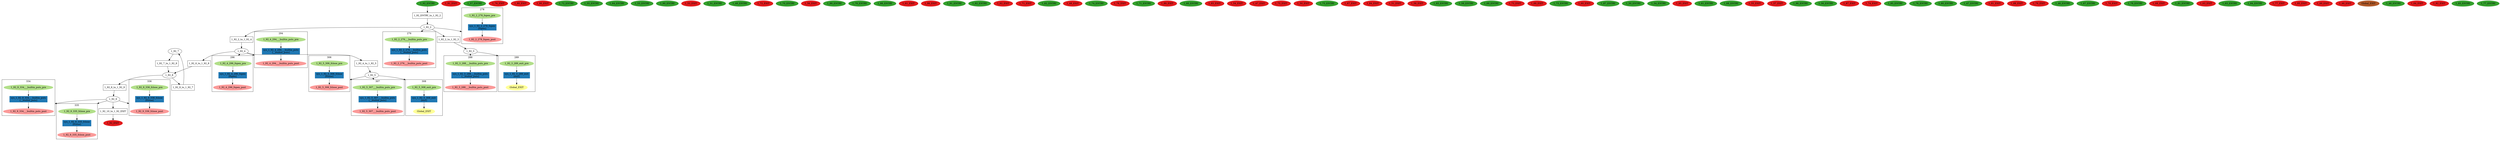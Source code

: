 digraph model { 
compound=true; 
node  [style="filled", colorscheme="paired12"];  "1_92_7" [shape=ellipse, style=""];
  "1_91_EXIT" [shape=ellipse, color=6, style=filled];
  "1_92_5" [shape=ellipse, style=""];
subgraph "cluster_1_92_5_306" { 
label="306"  "1_92_5_306_fclose_post" [shape=ellipse, style=""];
  "1_92_5_306_fclose_pre" [shape=ellipse, style=""];
  "sys_1_92_5_306_fclose" [shape=box, style=""];
  "sys_1_92_5_306_fclose" [color=2, style=filled];
  "sys_1_92_5_306_fclose" [label="sys_1_92_5_306_fclose\n[fclose]"];
  "1_92_5_306_fclose_pre" -> "sys_1_92_5_306_fclose" [label="", arrowhead="normal"];
  "sys_1_92_5_306_fclose" -> "1_92_5_306_fclose_post" [label="", arrowhead="normal"];
}
  "1_92_5" -> "1_92_5_306_fclose_post" [lhead="cluster_1_92_5_306"];
  "1_92_5_306_fclose_pre" [color=3, style=filled];
  "1_92_5_306_fclose_post" [color=5, style=filled];
subgraph "cluster_1_92_5_307" { 
label="307"  "1_92_5_307___builtin_puts_pre" [shape=ellipse, style=""];
  "1_92_5_307___builtin_puts_post" [shape=ellipse, style=""];
  "sys_1_92_5_307___builtin_puts" [shape=box, style=""];
  "sys_1_92_5_307___builtin_puts" [color=2, style=filled];
  "sys_1_92_5_307___builtin_puts" [label="sys_1_92_5_307___builtin_puts\n[__builtin_puts]"];
  "sys_1_92_5_307___builtin_puts" -> "1_92_5_307___builtin_puts_post" [label="", arrowhead="normal"];
  "1_92_5_307___builtin_puts_pre" -> "sys_1_92_5_307___builtin_puts" [label="", arrowhead="normal"];
}
  "1_92_5" -> "1_92_5_307___builtin_puts_pre" [lhead="cluster_1_92_5_307"];
  "1_92_5_307___builtin_puts_pre" [color=3, style=filled];
  "1_92_5_307___builtin_puts_post" [color=5, style=filled];
subgraph "cluster_1_92_5_308" { 
label="308"  "1_92_5_308_exit_pre" [shape=ellipse, style=""];
  "sys_1_92_5_308_exit_target_ref" [label="Global_EXIT", shape=ellipse, color=11, style=filled];
  "sys_1_92_5_308_exit" [shape=box, style=""];
  "sys_1_92_5_308_exit" [color=2, style=filled];
  "sys_1_92_5_308_exit" [label="sys_1_92_5_308_exit\n[exit]"];
  "1_92_5_308_exit_pre" -> "sys_1_92_5_308_exit" [label="", arrowhead="normal"];
  "sys_1_92_5_308_exit" -> "sys_1_92_5_308_exit_target_ref" [label="", arrowhead="normal"];
}
  "1_92_5" -> "1_92_5_308_exit_pre" [lhead="cluster_1_92_5_308"];
  "1_92_5_308_exit_pre" [color=3, style=filled];
  "1_92_4" [shape=ellipse, style=""];
subgraph "cluster_1_92_4_294" { 
label="294"  "1_92_4_294___builtin_puts_post" [shape=ellipse, style=""];
  "1_92_4_294___builtin_puts_pre" [shape=ellipse, style=""];
  "sys_1_92_4_294___builtin_puts" [shape=box, style=""];
  "sys_1_92_4_294___builtin_puts" [color=2, style=filled];
  "sys_1_92_4_294___builtin_puts" [label="sys_1_92_4_294___builtin_puts\n[__builtin_puts]"];
  "sys_1_92_4_294___builtin_puts" -> "1_92_4_294___builtin_puts_post" [label="", arrowhead="normal"];
  "1_92_4_294___builtin_puts_pre" -> "sys_1_92_4_294___builtin_puts" [label="", arrowhead="normal"];
}
  "1_92_4" -> "1_92_4_294___builtin_puts_post" [lhead="cluster_1_92_4_294"];
  "1_92_4_294___builtin_puts_pre" [color=3, style=filled];
  "1_92_4_294___builtin_puts_post" [color=5, style=filled];
subgraph "cluster_1_92_4_296" { 
label="296"  "1_92_4_296_fopen_pre" [shape=ellipse, style=""];
  "1_92_4_296_fopen_post" [shape=ellipse, style=""];
  "sys_1_92_4_296_fopen" [shape=box, style=""];
  "sys_1_92_4_296_fopen" [color=2, style=filled];
  "sys_1_92_4_296_fopen" [label="sys_1_92_4_296_fopen\n[fopen]"];
  "1_92_4_296_fopen_pre" -> "sys_1_92_4_296_fopen" [label="", arrowhead="normal"];
  "sys_1_92_4_296_fopen" -> "1_92_4_296_fopen_post" [label="", arrowhead="normal"];
}
  "1_92_4" -> "1_92_4_296_fopen_pre" [lhead="cluster_1_92_4_296"];
  "1_92_4_296_fopen_pre" [color=3, style=filled];
  "1_92_4_296_fopen_post" [color=5, style=filled];
  "1_57_ENTRY" [shape=ellipse, color=4, style=filled];
  "1_76_EXIT" [shape=ellipse, color=6, style=filled];
  "1_92_3" [shape=ellipse, style=""];
subgraph "cluster_1_92_3_288" { 
label="288"  "1_92_3_288___builtin_puts_pre" [shape=ellipse, style=""];
  "1_92_3_288___builtin_puts_post" [shape=ellipse, style=""];
  "sys_1_92_3_288___builtin_puts" [shape=box, style=""];
  "sys_1_92_3_288___builtin_puts" [color=2, style=filled];
  "sys_1_92_3_288___builtin_puts" [label="sys_1_92_3_288___builtin_puts\n[__builtin_puts]"];
  "sys_1_92_3_288___builtin_puts" -> "1_92_3_288___builtin_puts_post" [label="", arrowhead="normal"];
  "1_92_3_288___builtin_puts_pre" -> "sys_1_92_3_288___builtin_puts" [label="", arrowhead="normal"];
}
  "1_92_3" -> "1_92_3_288___builtin_puts_pre" [lhead="cluster_1_92_3_288"];
  "1_92_3_288___builtin_puts_pre" [color=3, style=filled];
  "1_92_3_288___builtin_puts_post" [color=5, style=filled];
subgraph "cluster_1_92_3_289" { 
label="289"  "1_92_3_289_exit_pre" [shape=ellipse, style=""];
  "sys_1_92_3_289_exit_target_ref" [label="Global_EXIT", shape=ellipse, color=11, style=filled];
  "sys_1_92_3_289_exit" [shape=box, style=""];
  "sys_1_92_3_289_exit" [color=2, style=filled];
  "sys_1_92_3_289_exit" [label="sys_1_92_3_289_exit\n[exit]"];
  "sys_1_92_3_289_exit" -> "sys_1_92_3_289_exit_target_ref" [label="", arrowhead="normal"];
  "1_92_3_289_exit_pre" -> "sys_1_92_3_289_exit" [label="", arrowhead="normal"];
}
  "1_92_3" -> "1_92_3_289_exit_pre" [lhead="cluster_1_92_3_289"];
  "1_92_3_289_exit_pre" [color=3, style=filled];
  "1_92_2" [shape=ellipse, style=""];
subgraph "cluster_1_92_2_276" { 
label="276"  "1_92_2_276___builtin_puts_pre" [shape=ellipse, style=""];
  "1_92_2_276___builtin_puts_post" [shape=ellipse, style=""];
  "sys_1_92_2_276___builtin_puts" [shape=box, style=""];
  "sys_1_92_2_276___builtin_puts" [color=2, style=filled];
  "sys_1_92_2_276___builtin_puts" [label="sys_1_92_2_276___builtin_puts\n[__builtin_puts]"];
  "sys_1_92_2_276___builtin_puts" -> "1_92_2_276___builtin_puts_post" [label="", arrowhead="normal"];
  "1_92_2_276___builtin_puts_pre" -> "sys_1_92_2_276___builtin_puts" [label="", arrowhead="normal"];
}
  "1_92_2" -> "1_92_2_276___builtin_puts_pre" [lhead="cluster_1_92_2_276"];
  "1_92_2_276___builtin_puts_pre" [color=3, style=filled];
  "1_92_2_276___builtin_puts_post" [color=5, style=filled];
subgraph "cluster_1_92_2_278" { 
label="278"  "1_92_2_278_fopen_post" [shape=ellipse, style=""];
  "1_92_2_278_fopen_pre" [shape=ellipse, style=""];
  "sys_1_92_2_278_fopen" [shape=box, style=""];
  "sys_1_92_2_278_fopen" [color=2, style=filled];
  "sys_1_92_2_278_fopen" [label="sys_1_92_2_278_fopen\n[fopen]"];
  "sys_1_92_2_278_fopen" -> "1_92_2_278_fopen_post" [label="", arrowhead="normal"];
  "1_92_2_278_fopen_pre" -> "sys_1_92_2_278_fopen" [label="", arrowhead="normal"];
}
  "1_92_2" -> "1_92_2_278_fopen_post" [lhead="cluster_1_92_2_278"];
  "1_92_2_278_fopen_pre" [color=3, style=filled];
  "1_92_2_278_fopen_post" [color=5, style=filled];
  "1_80_EXIT" [shape=ellipse, color=6, style=filled];
  "1_90_EXIT" [shape=ellipse, color=6, style=filled];
  "1_72_ENTRY" [shape=ellipse, color=4, style=filled];
  "1_55_ENTRY" [shape=ellipse, color=4, style=filled];
  "1_64_ENTRY" [shape=ellipse, color=4, style=filled];
  "1_53_ENTRY" [shape=ellipse, color=4, style=filled];
  "1_90_ENTRY" [shape=ellipse, color=4, style=filled];
  "1_53_EXIT" [shape=ellipse, color=6, style=filled];
  "1_51_ENTRY" [shape=ellipse, color=4, style=filled];
  "1_49_ENTRY" [shape=ellipse, color=4, style=filled];
  "1_72_EXIT" [shape=ellipse, color=6, style=filled];
  "1_70_ENTRY" [shape=ellipse, color=4, style=filled];
  "1_56_EXIT" [shape=ellipse, color=6, style=filled];
  "1_89_ENTRY" [shape=ellipse, color=4, style=filled];
  "1_79_ENTRY" [shape=ellipse, color=4, style=filled];
  "1_88_ENTRY" [shape=ellipse, color=4, style=filled];
  "1_61_EXIT" [shape=ellipse, color=6, style=filled];
  "1_86_EXIT" [shape=ellipse, color=6, style=filled];
  "1_91_ENTRY" [shape=ellipse, color=4, style=filled];
  "1_82_ENTRY" [shape=ellipse, color=4, style=filled];
  "1_62_EXIT" [shape=ellipse, color=6, style=filled];
  "1_71_EXIT" [shape=ellipse, color=6, style=filled];
  "1_62_ENTRY" [shape=ellipse, color=4, style=filled];
  "1_48_EXIT" [shape=ellipse, color=6, style=filled];
  "1_74_ENTRY" [shape=ellipse, color=4, style=filled];
  "1_78_EXIT" [shape=ellipse, color=6, style=filled];
  "1_71_ENTRY" [shape=ellipse, color=4, style=filled];
  "1_89_EXIT" [shape=ellipse, color=6, style=filled];
  "1_60_ENTRY" [shape=ellipse, color=4, style=filled];
  "1_83_EXIT" [shape=ellipse, color=6, style=filled];
  "1_54_EXIT" [shape=ellipse, color=6, style=filled];
  "1_47_EXIT" [shape=ellipse, color=6, style=filled];
  "1_75_EXIT" [shape=ellipse, color=6, style=filled];
  "1_50_EXIT" [shape=ellipse, color=6, style=filled];
  "1_75_ENTRY" [shape=ellipse, color=4, style=filled];
  "1_67_EXIT" [shape=ellipse, color=6, style=filled];
  "1_84_EXIT" [shape=ellipse, color=6, style=filled];
  "1_51_EXIT" [shape=ellipse, color=6, style=filled];
  "1_58_EXIT" [shape=ellipse, color=6, style=filled];
  "1_83_ENTRY" [shape=ellipse, color=4, style=filled];
  "1_92_8" [shape=ellipse, style=""];
  "1_92_9" [shape=ellipse, style=""];
subgraph "cluster_1_92_9_334" { 
label="334"  "1_92_9_334___builtin_puts_post" [shape=ellipse, style=""];
  "1_92_9_334___builtin_puts_pre" [shape=ellipse, style=""];
  "sys_1_92_9_334___builtin_puts" [shape=box, style=""];
  "sys_1_92_9_334___builtin_puts" [color=2, style=filled];
  "sys_1_92_9_334___builtin_puts" [label="sys_1_92_9_334___builtin_puts\n[__builtin_puts]"];
  "1_92_9_334___builtin_puts_pre" -> "sys_1_92_9_334___builtin_puts" [label="", arrowhead="normal"];
  "sys_1_92_9_334___builtin_puts" -> "1_92_9_334___builtin_puts_post" [label="", arrowhead="normal"];
}
  "1_92_9" -> "1_92_9_334___builtin_puts_post" [lhead="cluster_1_92_9_334"];
  "1_92_9_334___builtin_puts_pre" [color=3, style=filled];
  "1_92_9_334___builtin_puts_post" [color=5, style=filled];
subgraph "cluster_1_92_9_335" { 
label="335"  "1_92_9_335_fclose_pre" [shape=ellipse, style=""];
  "1_92_9_335_fclose_post" [shape=ellipse, style=""];
  "sys_1_92_9_335_fclose" [shape=box, style=""];
  "sys_1_92_9_335_fclose" [color=2, style=filled];
  "sys_1_92_9_335_fclose" [label="sys_1_92_9_335_fclose\n[fclose]"];
  "1_92_9_335_fclose_pre" -> "sys_1_92_9_335_fclose" [label="", arrowhead="normal"];
  "sys_1_92_9_335_fclose" -> "1_92_9_335_fclose_post" [label="", arrowhead="normal"];
}
  "1_92_9" -> "1_92_9_335_fclose_pre" [lhead="cluster_1_92_9_335"];
  "1_92_9_335_fclose_pre" [color=3, style=filled];
  "1_92_9_335_fclose_post" [color=5, style=filled];
subgraph "cluster_1_92_9_336" { 
label="336"  "1_92_9_336_fclose_post" [shape=ellipse, style=""];
  "1_92_9_336_fclose_pre" [shape=ellipse, style=""];
  "sys_1_92_9_336_fclose" [shape=box, style=""];
  "sys_1_92_9_336_fclose" [color=2, style=filled];
  "sys_1_92_9_336_fclose" [label="sys_1_92_9_336_fclose\n[fclose]"];
  "sys_1_92_9_336_fclose" -> "1_92_9_336_fclose_post" [label="", arrowhead="normal"];
  "1_92_9_336_fclose_pre" -> "sys_1_92_9_336_fclose" [label="", arrowhead="normal"];
}
  "1_92_9" -> "1_92_9_336_fclose_post" [lhead="cluster_1_92_9_336"];
  "1_92_9_336_fclose_pre" [color=3, style=filled];
  "1_92_9_336_fclose_post" [color=5, style=filled];
  "1_58_ENTRY" [shape=ellipse, color=4, style=filled];
  "1_69_ENTRY" [shape=ellipse, color=4, style=filled];
  "1_73_EXIT" [shape=ellipse, color=6, style=filled];
  "1_69_EXIT" [shape=ellipse, color=6, style=filled];
  "1_73_ENTRY" [shape=ellipse, color=4, style=filled];
  "1_60_EXIT" [shape=ellipse, color=6, style=filled];
  "1_87_ENTRY" [shape=ellipse, color=4, style=filled];
  "1_50_ENTRY" [shape=ellipse, color=4, style=filled];
  "1_54_ENTRY" [shape=ellipse, color=4, style=filled];
  "1_65_EXIT" [shape=ellipse, color=6, style=filled];
  "1_61_ENTRY" [shape=ellipse, color=4, style=filled];
  "1_68_ENTRY" [shape=ellipse, color=4, style=filled];
  "1_92_EXIT" [shape=ellipse, color=6, style=filled];
  "1_55_EXIT" [shape=ellipse, color=6, style=filled];
  "1_57_EXIT" [shape=ellipse, color=6, style=filled];
  "1_86_ENTRY" [shape=ellipse, color=4, style=filled];
  "1_56_ENTRY" [shape=ellipse, color=4, style=filled];
  "1_87_EXIT" [shape=ellipse, color=6, style=filled];
  "1_74_EXIT" [shape=ellipse, color=6, style=filled];
  "1_85_ENTRY" [shape=ellipse, color=4, style=filled];
  "1_76_ENTRY" [shape=ellipse, color=4, style=filled];
  "1_80_ENTRY" [shape=ellipse, color=4, style=filled];
  "1_47_ENTRY" [shape=ellipse, color=4, style=filled];
  "1_81_EXIT" [shape=ellipse, color=6, style=filled];
  "1_92_ENTRY" [shape=ellipse, color=4, style=filled];
  "1_88_EXIT" [shape=ellipse, color=6, style=filled];
  "1_79_EXIT" [shape=ellipse, color=6, style=filled];
  "1_46_ENTRY" [shape=ellipse, color=4, style=filled];
  "1_67_ENTRY" [shape=ellipse, color=4, style=filled];
  "1_70_EXIT" [shape=ellipse, color=6, style=filled];
  "1_78_ENTRY" [shape=ellipse, color=4, style=filled];
  "1_68_EXIT" [shape=ellipse, color=6, style=filled];
  "1_81_ENTRY" [shape=ellipse, color=4, style=filled];
  "1_63_EXIT" [shape=ellipse, color=6, style=filled];
  "1_63_ENTRY" [shape=ellipse, color=4, style=filled];
  "1_84_ENTRY" [shape=ellipse, color=4, style=filled];
  "1_77_EXIT" [shape=ellipse, color=6, style=filled];
  "1_85_EXIT" [shape=ellipse, color=6, style=filled];
  "1_49_EXIT" [shape=ellipse, color=6, style=filled];
  "1_46_EXIT" [shape=ellipse, color=6, style=filled];
  "Global_EXIT" [shape=ellipse, color=12, style=filled];
  "1_48_ENTRY" [shape=ellipse, color=4, style=filled];
  "1_64_EXIT" [shape=ellipse, color=6, style=filled];
  "1_82_EXIT" [shape=ellipse, color=6, style=filled];
  "1_65_ENTRY" [shape=ellipse, color=4, style=filled];
  "1_77_ENTRY" [shape=ellipse, color=4, style=filled];
  "1_92_10_to_1_92_EXIT" [shape=box, style=""];
  "1_92_10_to_1_92_EXIT" [label="1_92_10_to_1_92_EXIT\n"];
  "1_92_8_to_1_92_9" [shape=box, style=""];
  "1_92_8_to_1_92_9" [label="1_92_8_to_1_92_9\n"];
  "1_92_8_to_1_92_7" [shape=box, style=""];
  "1_92_8_to_1_92_7" [label="1_92_8_to_1_92_7\n"];
  "1_92_ENTRY_to_1_92_2" [shape=box, style=""];
  "1_92_ENTRY_to_1_92_2" [label="1_92_ENTRY_to_1_92_2\n"];
  "1_92_2_to_1_92_4" [shape=box, style=""];
  "1_92_2_to_1_92_4" [label="1_92_2_to_1_92_4\n"];
  "1_92_2_to_1_92_3" [shape=box, style=""];
  "1_92_2_to_1_92_3" [label="1_92_2_to_1_92_3\n"];
  "1_92_7_to_1_92_8" [shape=box, style=""];
  "1_92_7_to_1_92_8" [label="1_92_7_to_1_92_8\n"];
  "1_92_6_to_1_92_8" [shape=box, style=""];
  "1_92_6_to_1_92_8" [label="1_92_6_to_1_92_8\n"];
  "1_92_4_to_1_92_5" [shape=box, style=""];
  "1_92_4_to_1_92_5" [label="1_92_4_to_1_92_5\n"];
  "1_92_4_to_1_92_5" -> "1_92_5" [label="", arrowhead="normal"];
  "1_92_2_to_1_92_4" -> "1_92_4" [label="", arrowhead="normal"];
  "1_92_7" -> "1_92_7_to_1_92_8" [label="", arrowhead="normal"];
  "1_92_8_to_1_92_9" -> "1_92_9" [label="", arrowhead="normal"];
  "1_92_8_to_1_92_7" -> "1_92_7" [label="", arrowhead="normal"];
  "1_92_ENTRY" -> "1_92_ENTRY_to_1_92_2" [label="", arrowhead="normal"];
  "1_92_8" -> "1_92_8_to_1_92_9" [label="", arrowhead="normal"];
  "1_92_10_to_1_92_EXIT" -> "1_92_EXIT" [label="", arrowhead="normal"];
  "1_92_8" -> "1_92_8_to_1_92_7" [label="", arrowhead="normal"];
  "1_92_2" -> "1_92_2_to_1_92_3" [label="", arrowhead="normal"];
  "1_92_2" -> "1_92_2_to_1_92_4" [label="", arrowhead="normal"];
  "1_92_4" -> "1_92_6_to_1_92_8" [label="", arrowhead="normal"];
  "1_92_4" -> "1_92_4_to_1_92_5" [label="", arrowhead="normal"];
  "1_92_6_to_1_92_8" -> "1_92_8" [label="", arrowhead="normal"];
  "1_92_7_to_1_92_8" -> "1_92_8" [label="", arrowhead="normal"];
  "1_92_2_to_1_92_3" -> "1_92_3" [label="", arrowhead="normal"];
  "1_92_ENTRY_to_1_92_2" -> "1_92_2" [label="", arrowhead="normal"];
  "1_92_9" -> "1_92_10_to_1_92_EXIT" [label="", arrowhead="normal"];
}
